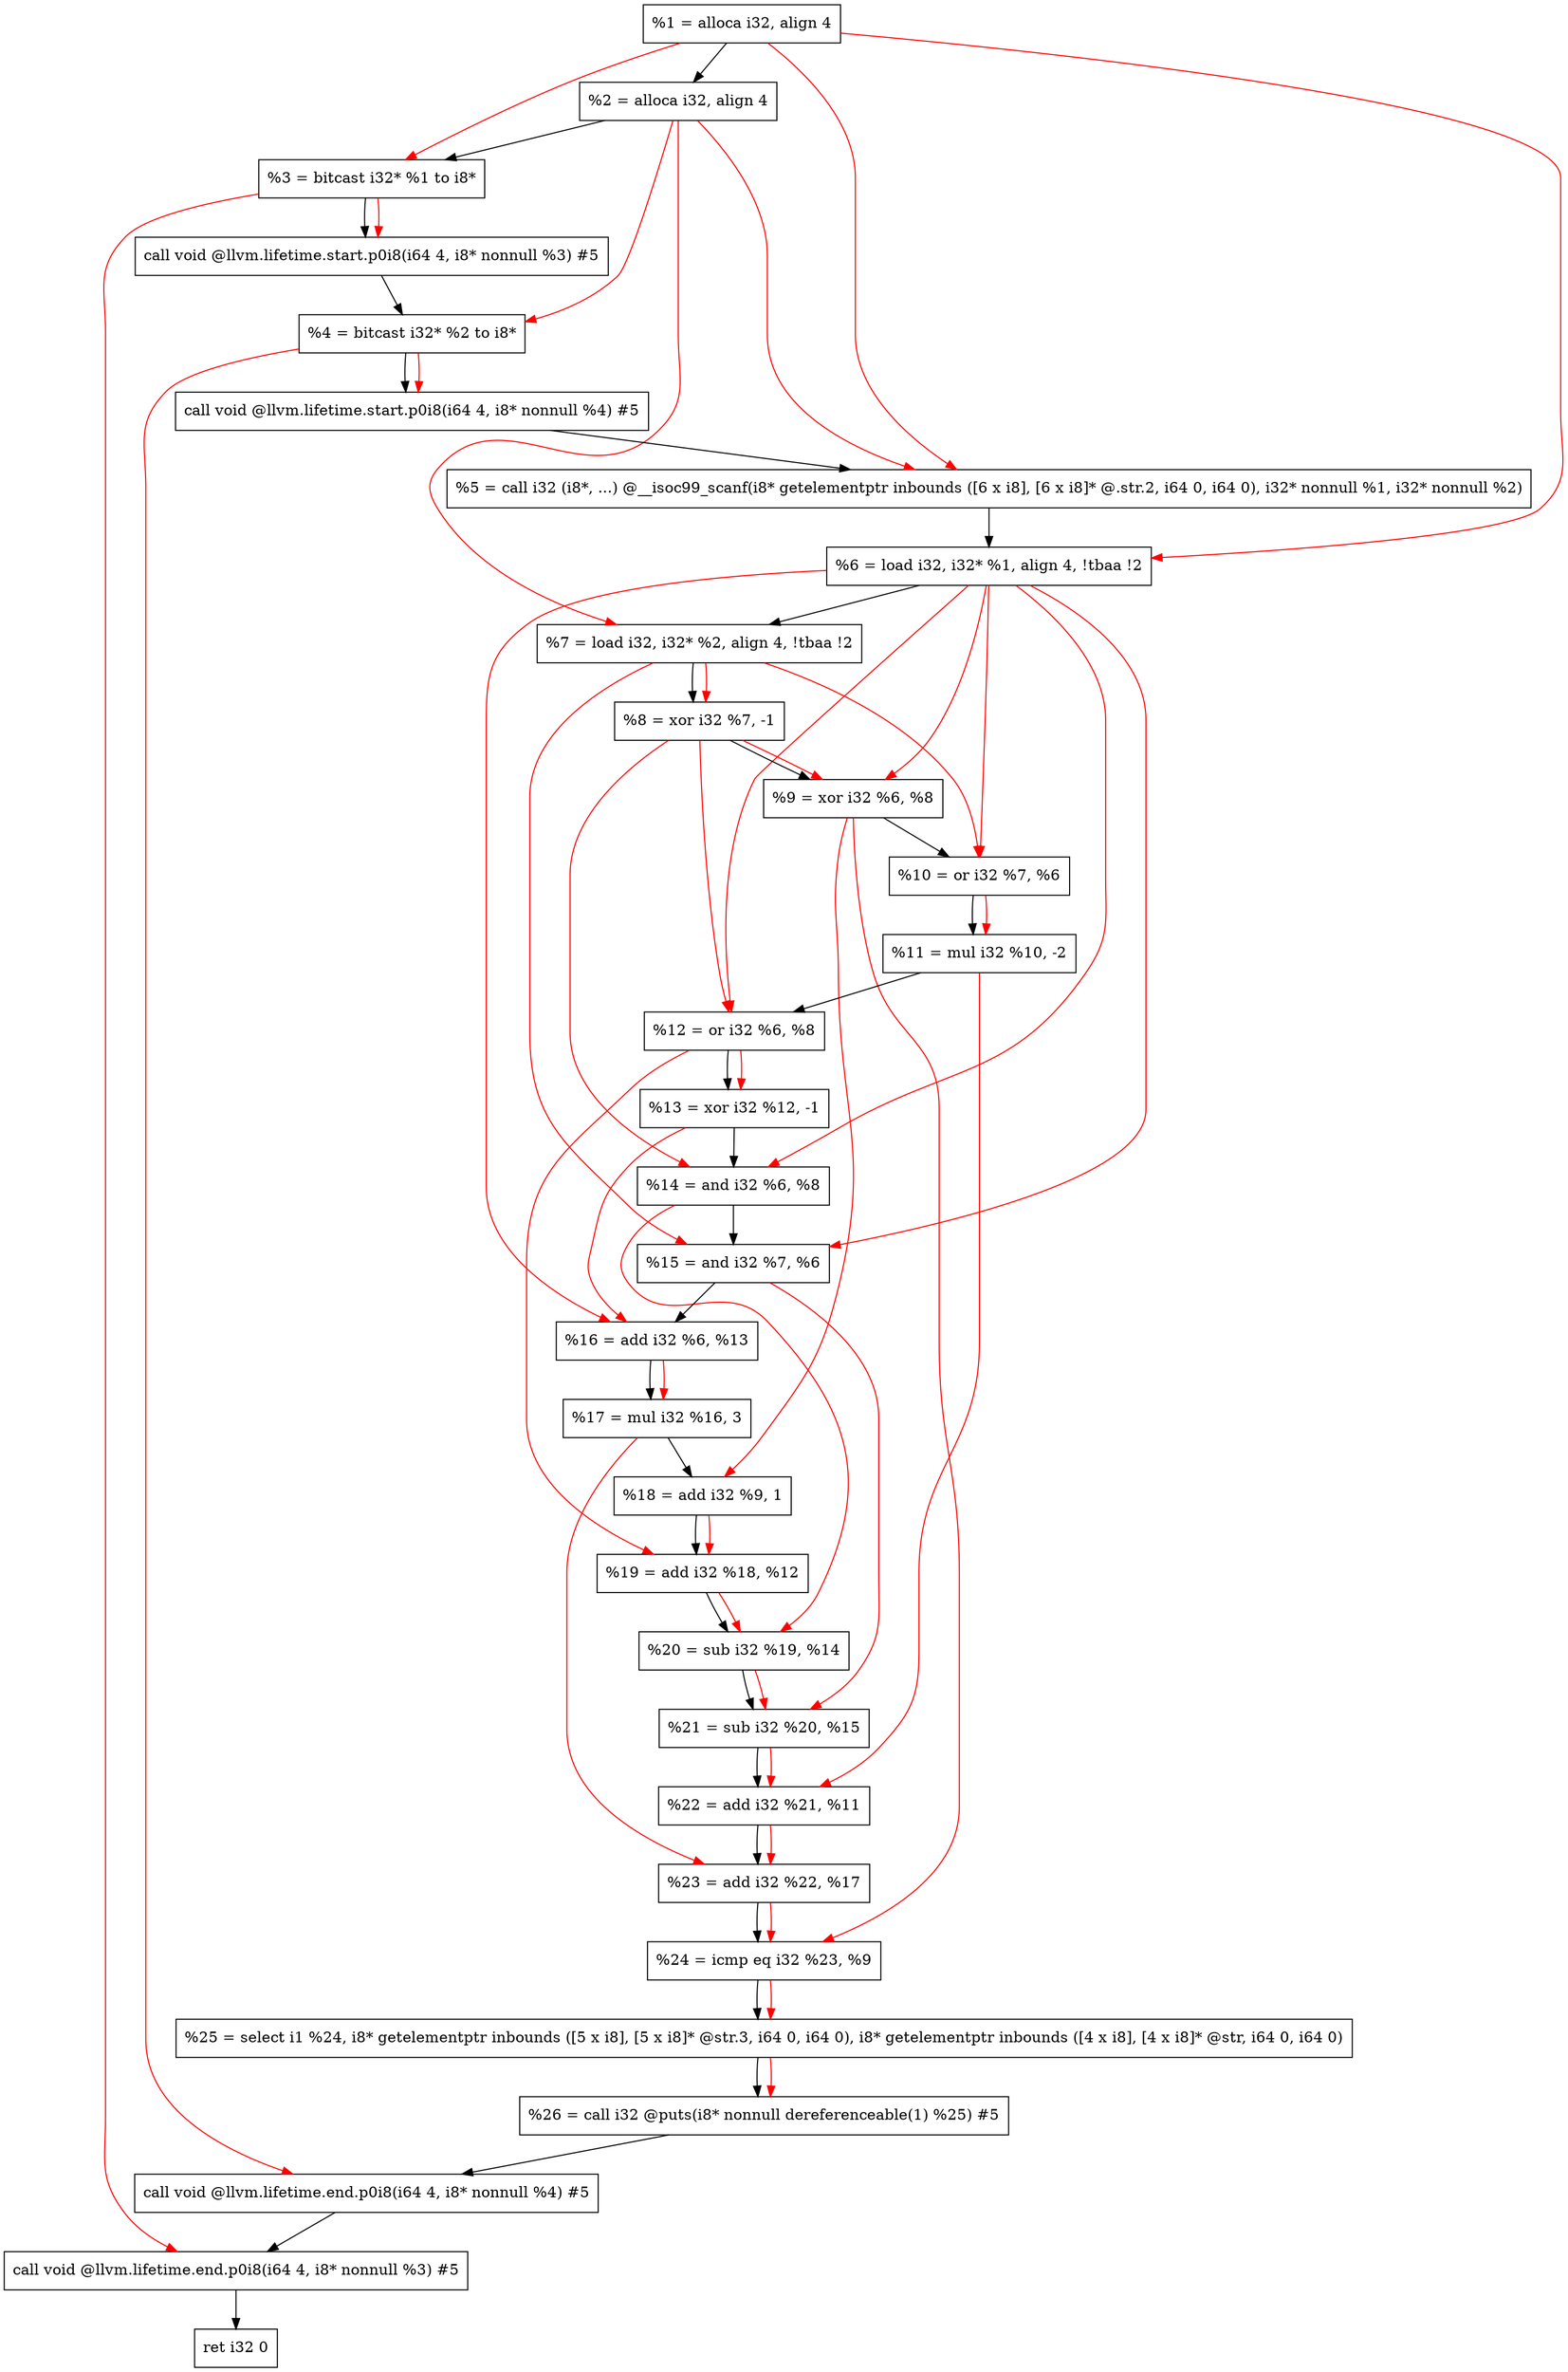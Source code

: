 digraph "DFG for'main' function" {
	Node0x12fe898[shape=record, label="  %1 = alloca i32, align 4"];
	Node0x12fe918[shape=record, label="  %2 = alloca i32, align 4"];
	Node0x12fe9a8[shape=record, label="  %3 = bitcast i32* %1 to i8*"];
	Node0x12fee08[shape=record, label="  call void @llvm.lifetime.start.p0i8(i64 4, i8* nonnull %3) #5"];
	Node0x12feee8[shape=record, label="  %4 = bitcast i32* %2 to i8*"];
	Node0x12ff008[shape=record, label="  call void @llvm.lifetime.start.p0i8(i64 4, i8* nonnull %4) #5"];
	Node0x12ff240[shape=record, label="  %5 = call i32 (i8*, ...) @__isoc99_scanf(i8* getelementptr inbounds ([6 x i8], [6 x i8]* @.str.2, i64 0, i64 0), i32* nonnull %1, i32* nonnull %2)"];
	Node0x12ff2f8[shape=record, label="  %6 = load i32, i32* %1, align 4, !tbaa !2"];
	Node0x1300268[shape=record, label="  %7 = load i32, i32* %2, align 4, !tbaa !2"];
	Node0x13008f0[shape=record, label="  %8 = xor i32 %7, -1"];
	Node0x1300960[shape=record, label="  %9 = xor i32 %6, %8"];
	Node0x13009d0[shape=record, label="  %10 = or i32 %7, %6"];
	Node0x1300a40[shape=record, label="  %11 = mul i32 %10, -2"];
	Node0x1300ab0[shape=record, label="  %12 = or i32 %6, %8"];
	Node0x1300b20[shape=record, label="  %13 = xor i32 %12, -1"];
	Node0x1300b90[shape=record, label="  %14 = and i32 %6, %8"];
	Node0x1300c00[shape=record, label="  %15 = and i32 %7, %6"];
	Node0x1300c70[shape=record, label="  %16 = add i32 %6, %13"];
	Node0x1300ce0[shape=record, label="  %17 = mul i32 %16, 3"];
	Node0x1300d50[shape=record, label="  %18 = add i32 %9, 1"];
	Node0x1300dc0[shape=record, label="  %19 = add i32 %18, %12"];
	Node0x1300e30[shape=record, label="  %20 = sub i32 %19, %14"];
	Node0x1300ea0[shape=record, label="  %21 = sub i32 %20, %15"];
	Node0x1300f10[shape=record, label="  %22 = add i32 %21, %11"];
	Node0x1300f80[shape=record, label="  %23 = add i32 %22, %17"];
	Node0x1300ff0[shape=record, label="  %24 = icmp eq i32 %23, %9"];
	Node0x129f9d8[shape=record, label="  %25 = select i1 %24, i8* getelementptr inbounds ([5 x i8], [5 x i8]* @str.3, i64 0, i64 0), i8* getelementptr inbounds ([4 x i8], [4 x i8]* @str, i64 0, i64 0)"];
	Node0x1301080[shape=record, label="  %26 = call i32 @puts(i8* nonnull dereferenceable(1) %25) #5"];
	Node0x13012d8[shape=record, label="  call void @llvm.lifetime.end.p0i8(i64 4, i8* nonnull %4) #5"];
	Node0x1301438[shape=record, label="  call void @llvm.lifetime.end.p0i8(i64 4, i8* nonnull %3) #5"];
	Node0x13014f8[shape=record, label="  ret i32 0"];
	Node0x12fe898 -> Node0x12fe918;
	Node0x12fe918 -> Node0x12fe9a8;
	Node0x12fe9a8 -> Node0x12fee08;
	Node0x12fee08 -> Node0x12feee8;
	Node0x12feee8 -> Node0x12ff008;
	Node0x12ff008 -> Node0x12ff240;
	Node0x12ff240 -> Node0x12ff2f8;
	Node0x12ff2f8 -> Node0x1300268;
	Node0x1300268 -> Node0x13008f0;
	Node0x13008f0 -> Node0x1300960;
	Node0x1300960 -> Node0x13009d0;
	Node0x13009d0 -> Node0x1300a40;
	Node0x1300a40 -> Node0x1300ab0;
	Node0x1300ab0 -> Node0x1300b20;
	Node0x1300b20 -> Node0x1300b90;
	Node0x1300b90 -> Node0x1300c00;
	Node0x1300c00 -> Node0x1300c70;
	Node0x1300c70 -> Node0x1300ce0;
	Node0x1300ce0 -> Node0x1300d50;
	Node0x1300d50 -> Node0x1300dc0;
	Node0x1300dc0 -> Node0x1300e30;
	Node0x1300e30 -> Node0x1300ea0;
	Node0x1300ea0 -> Node0x1300f10;
	Node0x1300f10 -> Node0x1300f80;
	Node0x1300f80 -> Node0x1300ff0;
	Node0x1300ff0 -> Node0x129f9d8;
	Node0x129f9d8 -> Node0x1301080;
	Node0x1301080 -> Node0x13012d8;
	Node0x13012d8 -> Node0x1301438;
	Node0x1301438 -> Node0x13014f8;
edge [color=red]
	Node0x12fe898 -> Node0x12fe9a8;
	Node0x12fe9a8 -> Node0x12fee08;
	Node0x12fe918 -> Node0x12feee8;
	Node0x12feee8 -> Node0x12ff008;
	Node0x12fe898 -> Node0x12ff240;
	Node0x12fe918 -> Node0x12ff240;
	Node0x12fe898 -> Node0x12ff2f8;
	Node0x12fe918 -> Node0x1300268;
	Node0x1300268 -> Node0x13008f0;
	Node0x12ff2f8 -> Node0x1300960;
	Node0x13008f0 -> Node0x1300960;
	Node0x1300268 -> Node0x13009d0;
	Node0x12ff2f8 -> Node0x13009d0;
	Node0x13009d0 -> Node0x1300a40;
	Node0x12ff2f8 -> Node0x1300ab0;
	Node0x13008f0 -> Node0x1300ab0;
	Node0x1300ab0 -> Node0x1300b20;
	Node0x12ff2f8 -> Node0x1300b90;
	Node0x13008f0 -> Node0x1300b90;
	Node0x1300268 -> Node0x1300c00;
	Node0x12ff2f8 -> Node0x1300c00;
	Node0x12ff2f8 -> Node0x1300c70;
	Node0x1300b20 -> Node0x1300c70;
	Node0x1300c70 -> Node0x1300ce0;
	Node0x1300960 -> Node0x1300d50;
	Node0x1300d50 -> Node0x1300dc0;
	Node0x1300ab0 -> Node0x1300dc0;
	Node0x1300dc0 -> Node0x1300e30;
	Node0x1300b90 -> Node0x1300e30;
	Node0x1300e30 -> Node0x1300ea0;
	Node0x1300c00 -> Node0x1300ea0;
	Node0x1300ea0 -> Node0x1300f10;
	Node0x1300a40 -> Node0x1300f10;
	Node0x1300f10 -> Node0x1300f80;
	Node0x1300ce0 -> Node0x1300f80;
	Node0x1300f80 -> Node0x1300ff0;
	Node0x1300960 -> Node0x1300ff0;
	Node0x1300ff0 -> Node0x129f9d8;
	Node0x129f9d8 -> Node0x1301080;
	Node0x12feee8 -> Node0x13012d8;
	Node0x12fe9a8 -> Node0x1301438;
}
